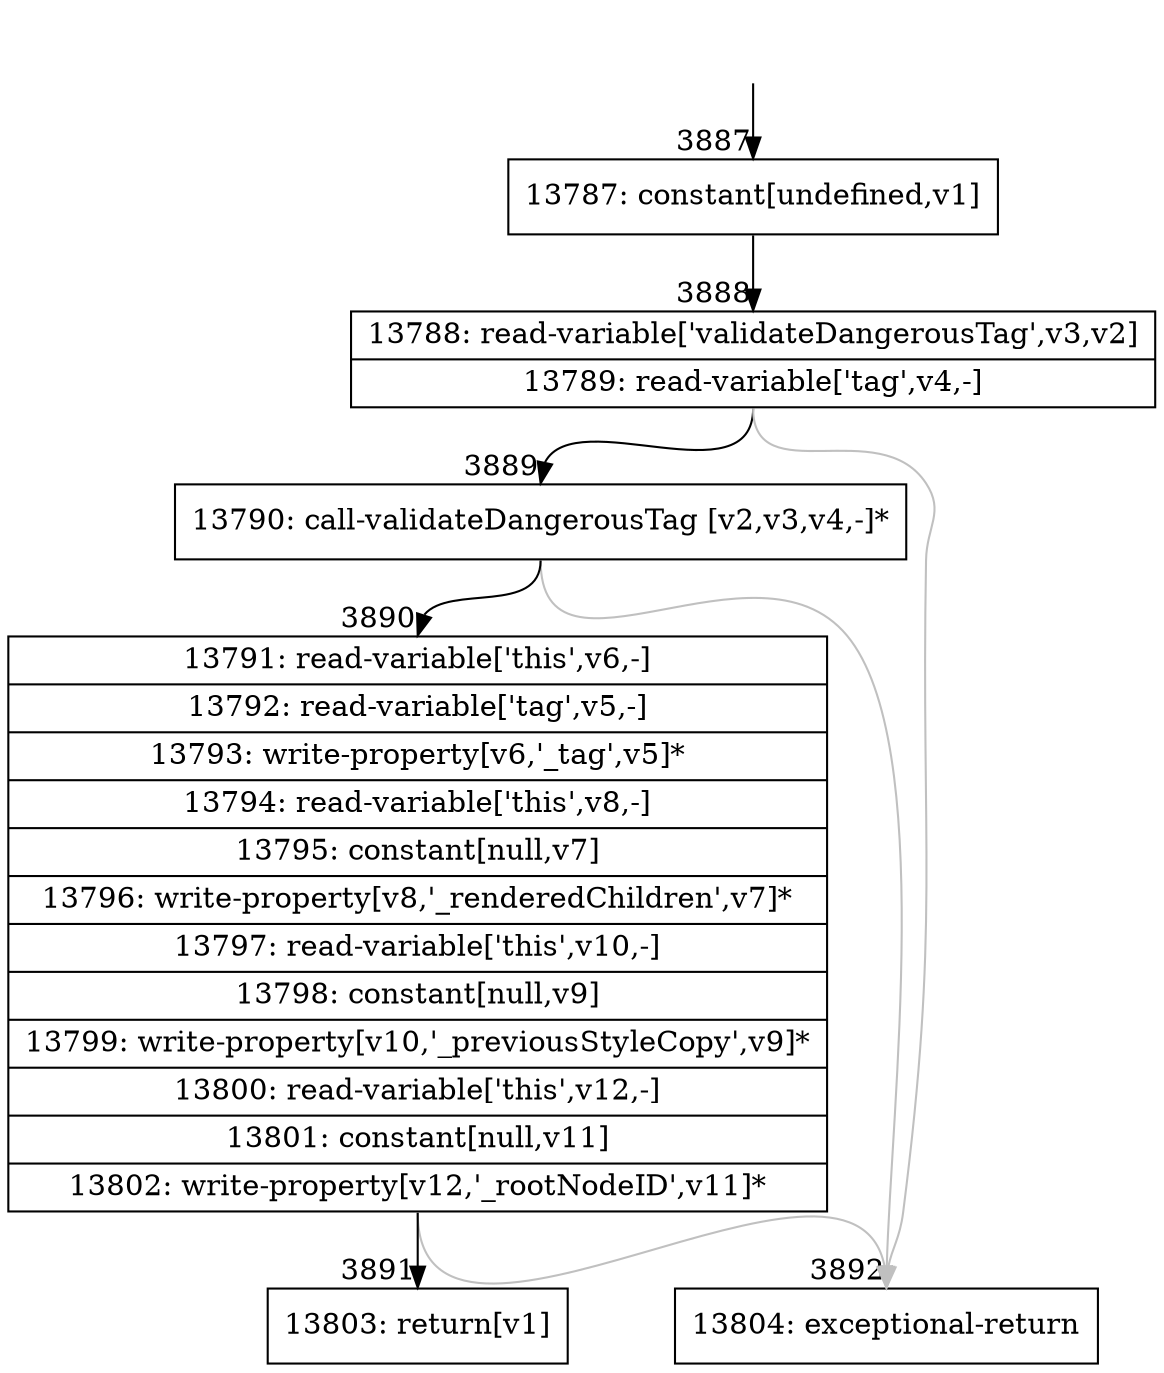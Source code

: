 digraph {
rankdir="TD"
BB_entry268[shape=none,label=""];
BB_entry268 -> BB3887 [tailport=s, headport=n, headlabel="    3887"]
BB3887 [shape=record label="{13787: constant[undefined,v1]}" ] 
BB3887 -> BB3888 [tailport=s, headport=n, headlabel="      3888"]
BB3888 [shape=record label="{13788: read-variable['validateDangerousTag',v3,v2]|13789: read-variable['tag',v4,-]}" ] 
BB3888 -> BB3889 [tailport=s, headport=n, headlabel="      3889"]
BB3888 -> BB3892 [tailport=s, headport=n, color=gray, headlabel="      3892"]
BB3889 [shape=record label="{13790: call-validateDangerousTag [v2,v3,v4,-]*}" ] 
BB3889 -> BB3890 [tailport=s, headport=n, headlabel="      3890"]
BB3889 -> BB3892 [tailport=s, headport=n, color=gray]
BB3890 [shape=record label="{13791: read-variable['this',v6,-]|13792: read-variable['tag',v5,-]|13793: write-property[v6,'_tag',v5]*|13794: read-variable['this',v8,-]|13795: constant[null,v7]|13796: write-property[v8,'_renderedChildren',v7]*|13797: read-variable['this',v10,-]|13798: constant[null,v9]|13799: write-property[v10,'_previousStyleCopy',v9]*|13800: read-variable['this',v12,-]|13801: constant[null,v11]|13802: write-property[v12,'_rootNodeID',v11]*}" ] 
BB3890 -> BB3891 [tailport=s, headport=n, headlabel="      3891"]
BB3890 -> BB3892 [tailport=s, headport=n, color=gray]
BB3891 [shape=record label="{13803: return[v1]}" ] 
BB3892 [shape=record label="{13804: exceptional-return}" ] 
//#$~ 7621
}
